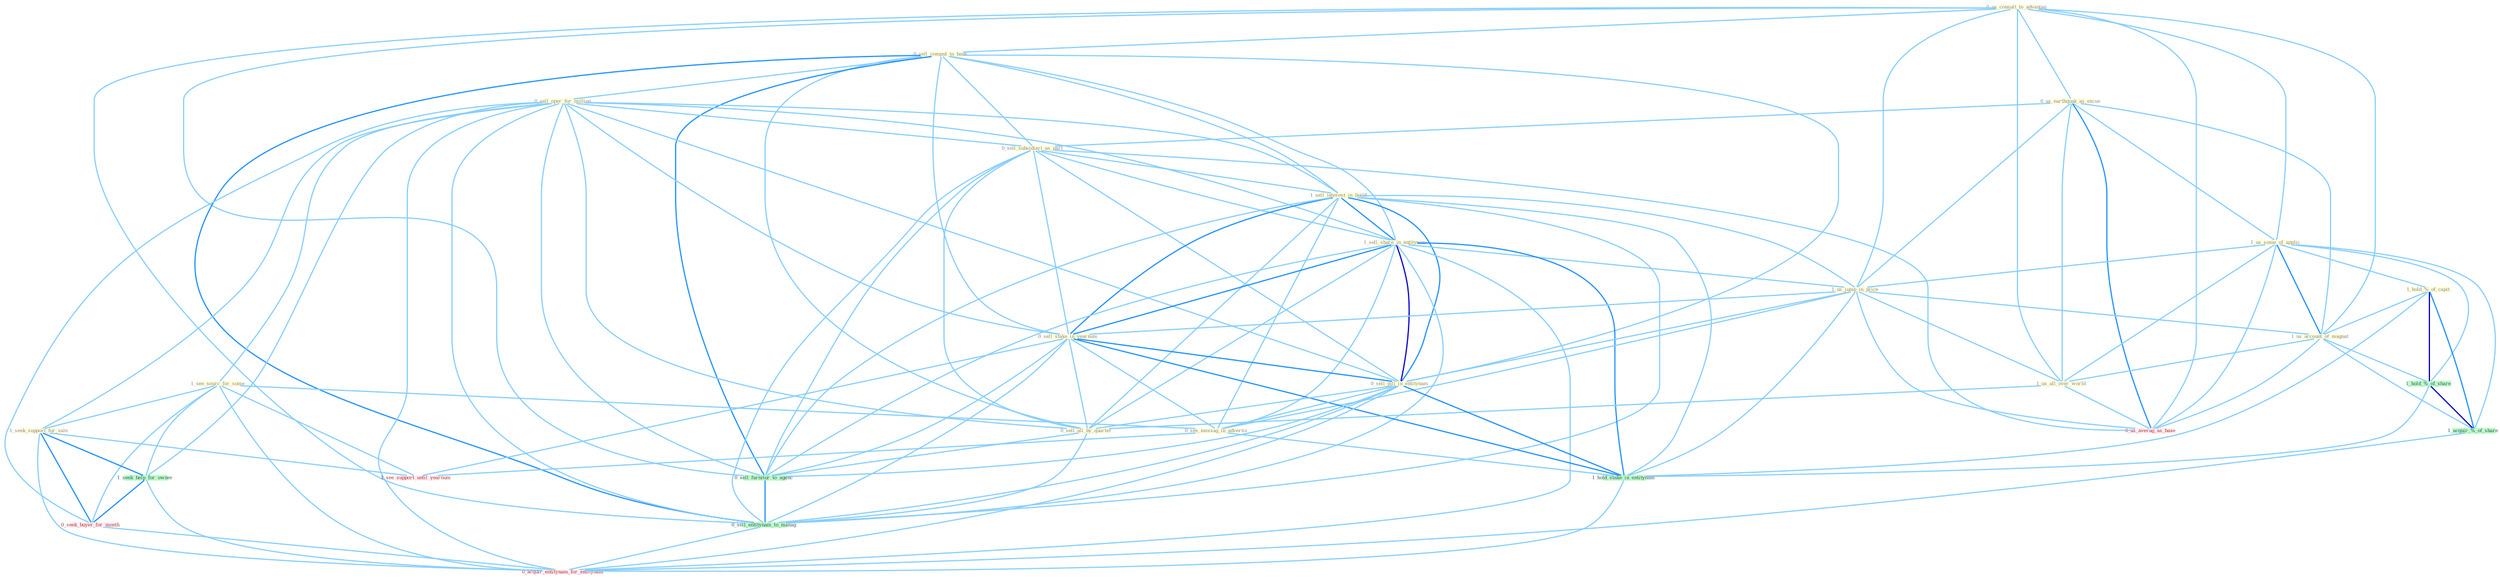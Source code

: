 Graph G{ 
    node
    [shape=polygon,style=filled,width=.5,height=.06,color="#BDFCC9",fixedsize=true,fontsize=4,
    fontcolor="#2f4f4f"];
    {node
    [color="#ffffe0", fontcolor="#8b7d6b"] "0_us_consult_to_advantag " "0_sell_comput_to_bank " "0_sell_oper_for_million " "0_us_earthquak_as_excus " "1_us_some_of_applic " "1_hold_%_of_capit " "0_sell_subsidiari_as_part " "1_see_sourc_for_some " "1_sell_interest_in_build " "1_sell_share_in_entitynam " "1_seek_support_for_sale " "1_us_jump_in_price " "1_us_account_of_magnat " "0_sell_stake_in_yearnum " "1_us_all_over_world " "0_sell_pill_in_entitynam " "0_sell_all_by_quarter " "0_see_messag_in_advertis "}
{node [color="#fff0f5", fontcolor="#b22222"] "0_seek_buyer_for_month " "1_see_support_until_yearnum " "0_us_averag_as_base " "0_acquir_entitynam_for_entitynam "}
edge [color="#B0E2FF"];

	"0_us_consult_to_advantag " -- "0_sell_comput_to_bank " [w="1", color="#87cefa" ];
	"0_us_consult_to_advantag " -- "0_us_earthquak_as_excus " [w="1", color="#87cefa" ];
	"0_us_consult_to_advantag " -- "1_us_some_of_applic " [w="1", color="#87cefa" ];
	"0_us_consult_to_advantag " -- "1_us_jump_in_price " [w="1", color="#87cefa" ];
	"0_us_consult_to_advantag " -- "1_us_account_of_magnat " [w="1", color="#87cefa" ];
	"0_us_consult_to_advantag " -- "1_us_all_over_world " [w="1", color="#87cefa" ];
	"0_us_consult_to_advantag " -- "0_sell_furnitur_to_agenc " [w="1", color="#87cefa" ];
	"0_us_consult_to_advantag " -- "0_us_averag_as_base " [w="1", color="#87cefa" ];
	"0_us_consult_to_advantag " -- "0_sell_entitynam_to_manag " [w="1", color="#87cefa" ];
	"0_sell_comput_to_bank " -- "0_sell_oper_for_million " [w="1", color="#87cefa" ];
	"0_sell_comput_to_bank " -- "0_sell_subsidiari_as_part " [w="1", color="#87cefa" ];
	"0_sell_comput_to_bank " -- "1_sell_interest_in_build " [w="1", color="#87cefa" ];
	"0_sell_comput_to_bank " -- "1_sell_share_in_entitynam " [w="1", color="#87cefa" ];
	"0_sell_comput_to_bank " -- "0_sell_stake_in_yearnum " [w="1", color="#87cefa" ];
	"0_sell_comput_to_bank " -- "0_sell_pill_in_entitynam " [w="1", color="#87cefa" ];
	"0_sell_comput_to_bank " -- "0_sell_all_by_quarter " [w="1", color="#87cefa" ];
	"0_sell_comput_to_bank " -- "0_sell_furnitur_to_agenc " [w="2", color="#1e90ff" , len=0.8];
	"0_sell_comput_to_bank " -- "0_sell_entitynam_to_manag " [w="2", color="#1e90ff" , len=0.8];
	"0_sell_oper_for_million " -- "0_sell_subsidiari_as_part " [w="1", color="#87cefa" ];
	"0_sell_oper_for_million " -- "1_see_sourc_for_some " [w="1", color="#87cefa" ];
	"0_sell_oper_for_million " -- "1_sell_interest_in_build " [w="1", color="#87cefa" ];
	"0_sell_oper_for_million " -- "1_sell_share_in_entitynam " [w="1", color="#87cefa" ];
	"0_sell_oper_for_million " -- "1_seek_support_for_sale " [w="1", color="#87cefa" ];
	"0_sell_oper_for_million " -- "0_sell_stake_in_yearnum " [w="1", color="#87cefa" ];
	"0_sell_oper_for_million " -- "0_sell_pill_in_entitynam " [w="1", color="#87cefa" ];
	"0_sell_oper_for_million " -- "0_sell_all_by_quarter " [w="1", color="#87cefa" ];
	"0_sell_oper_for_million " -- "1_seek_help_for_owner " [w="1", color="#87cefa" ];
	"0_sell_oper_for_million " -- "0_seek_buyer_for_month " [w="1", color="#87cefa" ];
	"0_sell_oper_for_million " -- "0_sell_furnitur_to_agenc " [w="1", color="#87cefa" ];
	"0_sell_oper_for_million " -- "0_sell_entitynam_to_manag " [w="1", color="#87cefa" ];
	"0_sell_oper_for_million " -- "0_acquir_entitynam_for_entitynam " [w="1", color="#87cefa" ];
	"0_us_earthquak_as_excus " -- "1_us_some_of_applic " [w="1", color="#87cefa" ];
	"0_us_earthquak_as_excus " -- "0_sell_subsidiari_as_part " [w="1", color="#87cefa" ];
	"0_us_earthquak_as_excus " -- "1_us_jump_in_price " [w="1", color="#87cefa" ];
	"0_us_earthquak_as_excus " -- "1_us_account_of_magnat " [w="1", color="#87cefa" ];
	"0_us_earthquak_as_excus " -- "1_us_all_over_world " [w="1", color="#87cefa" ];
	"0_us_earthquak_as_excus " -- "0_us_averag_as_base " [w="2", color="#1e90ff" , len=0.8];
	"1_us_some_of_applic " -- "1_hold_%_of_capit " [w="1", color="#87cefa" ];
	"1_us_some_of_applic " -- "1_us_jump_in_price " [w="1", color="#87cefa" ];
	"1_us_some_of_applic " -- "1_us_account_of_magnat " [w="2", color="#1e90ff" , len=0.8];
	"1_us_some_of_applic " -- "1_us_all_over_world " [w="1", color="#87cefa" ];
	"1_us_some_of_applic " -- "1_hold_%_of_share " [w="1", color="#87cefa" ];
	"1_us_some_of_applic " -- "1_acquir_%_of_share " [w="1", color="#87cefa" ];
	"1_us_some_of_applic " -- "0_us_averag_as_base " [w="1", color="#87cefa" ];
	"1_hold_%_of_capit " -- "1_us_account_of_magnat " [w="1", color="#87cefa" ];
	"1_hold_%_of_capit " -- "1_hold_%_of_share " [w="3", color="#0000cd" , len=0.6];
	"1_hold_%_of_capit " -- "1_hold_stake_in_entitynam " [w="1", color="#87cefa" ];
	"1_hold_%_of_capit " -- "1_acquir_%_of_share " [w="2", color="#1e90ff" , len=0.8];
	"0_sell_subsidiari_as_part " -- "1_sell_interest_in_build " [w="1", color="#87cefa" ];
	"0_sell_subsidiari_as_part " -- "1_sell_share_in_entitynam " [w="1", color="#87cefa" ];
	"0_sell_subsidiari_as_part " -- "0_sell_stake_in_yearnum " [w="1", color="#87cefa" ];
	"0_sell_subsidiari_as_part " -- "0_sell_pill_in_entitynam " [w="1", color="#87cefa" ];
	"0_sell_subsidiari_as_part " -- "0_sell_all_by_quarter " [w="1", color="#87cefa" ];
	"0_sell_subsidiari_as_part " -- "0_sell_furnitur_to_agenc " [w="1", color="#87cefa" ];
	"0_sell_subsidiari_as_part " -- "0_us_averag_as_base " [w="1", color="#87cefa" ];
	"0_sell_subsidiari_as_part " -- "0_sell_entitynam_to_manag " [w="1", color="#87cefa" ];
	"1_see_sourc_for_some " -- "1_seek_support_for_sale " [w="1", color="#87cefa" ];
	"1_see_sourc_for_some " -- "0_see_messag_in_advertis " [w="1", color="#87cefa" ];
	"1_see_sourc_for_some " -- "1_seek_help_for_owner " [w="1", color="#87cefa" ];
	"1_see_sourc_for_some " -- "0_seek_buyer_for_month " [w="1", color="#87cefa" ];
	"1_see_sourc_for_some " -- "1_see_support_until_yearnum " [w="1", color="#87cefa" ];
	"1_see_sourc_for_some " -- "0_acquir_entitynam_for_entitynam " [w="1", color="#87cefa" ];
	"1_sell_interest_in_build " -- "1_sell_share_in_entitynam " [w="2", color="#1e90ff" , len=0.8];
	"1_sell_interest_in_build " -- "1_us_jump_in_price " [w="1", color="#87cefa" ];
	"1_sell_interest_in_build " -- "0_sell_stake_in_yearnum " [w="2", color="#1e90ff" , len=0.8];
	"1_sell_interest_in_build " -- "0_sell_pill_in_entitynam " [w="2", color="#1e90ff" , len=0.8];
	"1_sell_interest_in_build " -- "0_sell_all_by_quarter " [w="1", color="#87cefa" ];
	"1_sell_interest_in_build " -- "0_see_messag_in_advertis " [w="1", color="#87cefa" ];
	"1_sell_interest_in_build " -- "1_hold_stake_in_entitynam " [w="1", color="#87cefa" ];
	"1_sell_interest_in_build " -- "0_sell_furnitur_to_agenc " [w="1", color="#87cefa" ];
	"1_sell_interest_in_build " -- "0_sell_entitynam_to_manag " [w="1", color="#87cefa" ];
	"1_sell_share_in_entitynam " -- "1_us_jump_in_price " [w="1", color="#87cefa" ];
	"1_sell_share_in_entitynam " -- "0_sell_stake_in_yearnum " [w="2", color="#1e90ff" , len=0.8];
	"1_sell_share_in_entitynam " -- "0_sell_pill_in_entitynam " [w="3", color="#0000cd" , len=0.6];
	"1_sell_share_in_entitynam " -- "0_sell_all_by_quarter " [w="1", color="#87cefa" ];
	"1_sell_share_in_entitynam " -- "0_see_messag_in_advertis " [w="1", color="#87cefa" ];
	"1_sell_share_in_entitynam " -- "1_hold_stake_in_entitynam " [w="2", color="#1e90ff" , len=0.8];
	"1_sell_share_in_entitynam " -- "0_sell_furnitur_to_agenc " [w="1", color="#87cefa" ];
	"1_sell_share_in_entitynam " -- "0_sell_entitynam_to_manag " [w="1", color="#87cefa" ];
	"1_sell_share_in_entitynam " -- "0_acquir_entitynam_for_entitynam " [w="1", color="#87cefa" ];
	"1_seek_support_for_sale " -- "1_seek_help_for_owner " [w="2", color="#1e90ff" , len=0.8];
	"1_seek_support_for_sale " -- "0_seek_buyer_for_month " [w="2", color="#1e90ff" , len=0.8];
	"1_seek_support_for_sale " -- "1_see_support_until_yearnum " [w="1", color="#87cefa" ];
	"1_seek_support_for_sale " -- "0_acquir_entitynam_for_entitynam " [w="1", color="#87cefa" ];
	"1_us_jump_in_price " -- "1_us_account_of_magnat " [w="1", color="#87cefa" ];
	"1_us_jump_in_price " -- "0_sell_stake_in_yearnum " [w="1", color="#87cefa" ];
	"1_us_jump_in_price " -- "1_us_all_over_world " [w="1", color="#87cefa" ];
	"1_us_jump_in_price " -- "0_sell_pill_in_entitynam " [w="1", color="#87cefa" ];
	"1_us_jump_in_price " -- "0_see_messag_in_advertis " [w="1", color="#87cefa" ];
	"1_us_jump_in_price " -- "1_hold_stake_in_entitynam " [w="1", color="#87cefa" ];
	"1_us_jump_in_price " -- "0_us_averag_as_base " [w="1", color="#87cefa" ];
	"1_us_account_of_magnat " -- "1_us_all_over_world " [w="1", color="#87cefa" ];
	"1_us_account_of_magnat " -- "1_hold_%_of_share " [w="1", color="#87cefa" ];
	"1_us_account_of_magnat " -- "1_acquir_%_of_share " [w="1", color="#87cefa" ];
	"1_us_account_of_magnat " -- "0_us_averag_as_base " [w="1", color="#87cefa" ];
	"0_sell_stake_in_yearnum " -- "0_sell_pill_in_entitynam " [w="2", color="#1e90ff" , len=0.8];
	"0_sell_stake_in_yearnum " -- "0_sell_all_by_quarter " [w="1", color="#87cefa" ];
	"0_sell_stake_in_yearnum " -- "0_see_messag_in_advertis " [w="1", color="#87cefa" ];
	"0_sell_stake_in_yearnum " -- "1_hold_stake_in_entitynam " [w="2", color="#1e90ff" , len=0.8];
	"0_sell_stake_in_yearnum " -- "1_see_support_until_yearnum " [w="1", color="#87cefa" ];
	"0_sell_stake_in_yearnum " -- "0_sell_furnitur_to_agenc " [w="1", color="#87cefa" ];
	"0_sell_stake_in_yearnum " -- "0_sell_entitynam_to_manag " [w="1", color="#87cefa" ];
	"1_us_all_over_world " -- "0_sell_all_by_quarter " [w="1", color="#87cefa" ];
	"1_us_all_over_world " -- "0_us_averag_as_base " [w="1", color="#87cefa" ];
	"0_sell_pill_in_entitynam " -- "0_sell_all_by_quarter " [w="1", color="#87cefa" ];
	"0_sell_pill_in_entitynam " -- "0_see_messag_in_advertis " [w="1", color="#87cefa" ];
	"0_sell_pill_in_entitynam " -- "1_hold_stake_in_entitynam " [w="2", color="#1e90ff" , len=0.8];
	"0_sell_pill_in_entitynam " -- "0_sell_furnitur_to_agenc " [w="1", color="#87cefa" ];
	"0_sell_pill_in_entitynam " -- "0_sell_entitynam_to_manag " [w="1", color="#87cefa" ];
	"0_sell_pill_in_entitynam " -- "0_acquir_entitynam_for_entitynam " [w="1", color="#87cefa" ];
	"0_sell_all_by_quarter " -- "0_sell_furnitur_to_agenc " [w="1", color="#87cefa" ];
	"0_sell_all_by_quarter " -- "0_sell_entitynam_to_manag " [w="1", color="#87cefa" ];
	"0_see_messag_in_advertis " -- "1_hold_stake_in_entitynam " [w="1", color="#87cefa" ];
	"0_see_messag_in_advertis " -- "1_see_support_until_yearnum " [w="1", color="#87cefa" ];
	"1_hold_%_of_share " -- "1_hold_stake_in_entitynam " [w="1", color="#87cefa" ];
	"1_hold_%_of_share " -- "1_acquir_%_of_share " [w="3", color="#0000cd" , len=0.6];
	"1_hold_stake_in_entitynam " -- "0_acquir_entitynam_for_entitynam " [w="1", color="#87cefa" ];
	"1_seek_help_for_owner " -- "0_seek_buyer_for_month " [w="2", color="#1e90ff" , len=0.8];
	"1_seek_help_for_owner " -- "0_acquir_entitynam_for_entitynam " [w="1", color="#87cefa" ];
	"0_seek_buyer_for_month " -- "0_acquir_entitynam_for_entitynam " [w="1", color="#87cefa" ];
	"1_acquir_%_of_share " -- "0_acquir_entitynam_for_entitynam " [w="1", color="#87cefa" ];
	"0_sell_furnitur_to_agenc " -- "0_sell_entitynam_to_manag " [w="2", color="#1e90ff" , len=0.8];
	"0_sell_entitynam_to_manag " -- "0_acquir_entitynam_for_entitynam " [w="1", color="#87cefa" ];
}